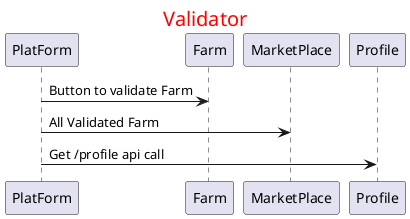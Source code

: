 @startuml
center header <font size=20 color=red>Validator</font>
PlatForm -> Farm : Button to validate Farm
PlatForm -> MarketPlace : All Validated Farm
PlatForm -> Profile : Get /profile api call 
@enduml